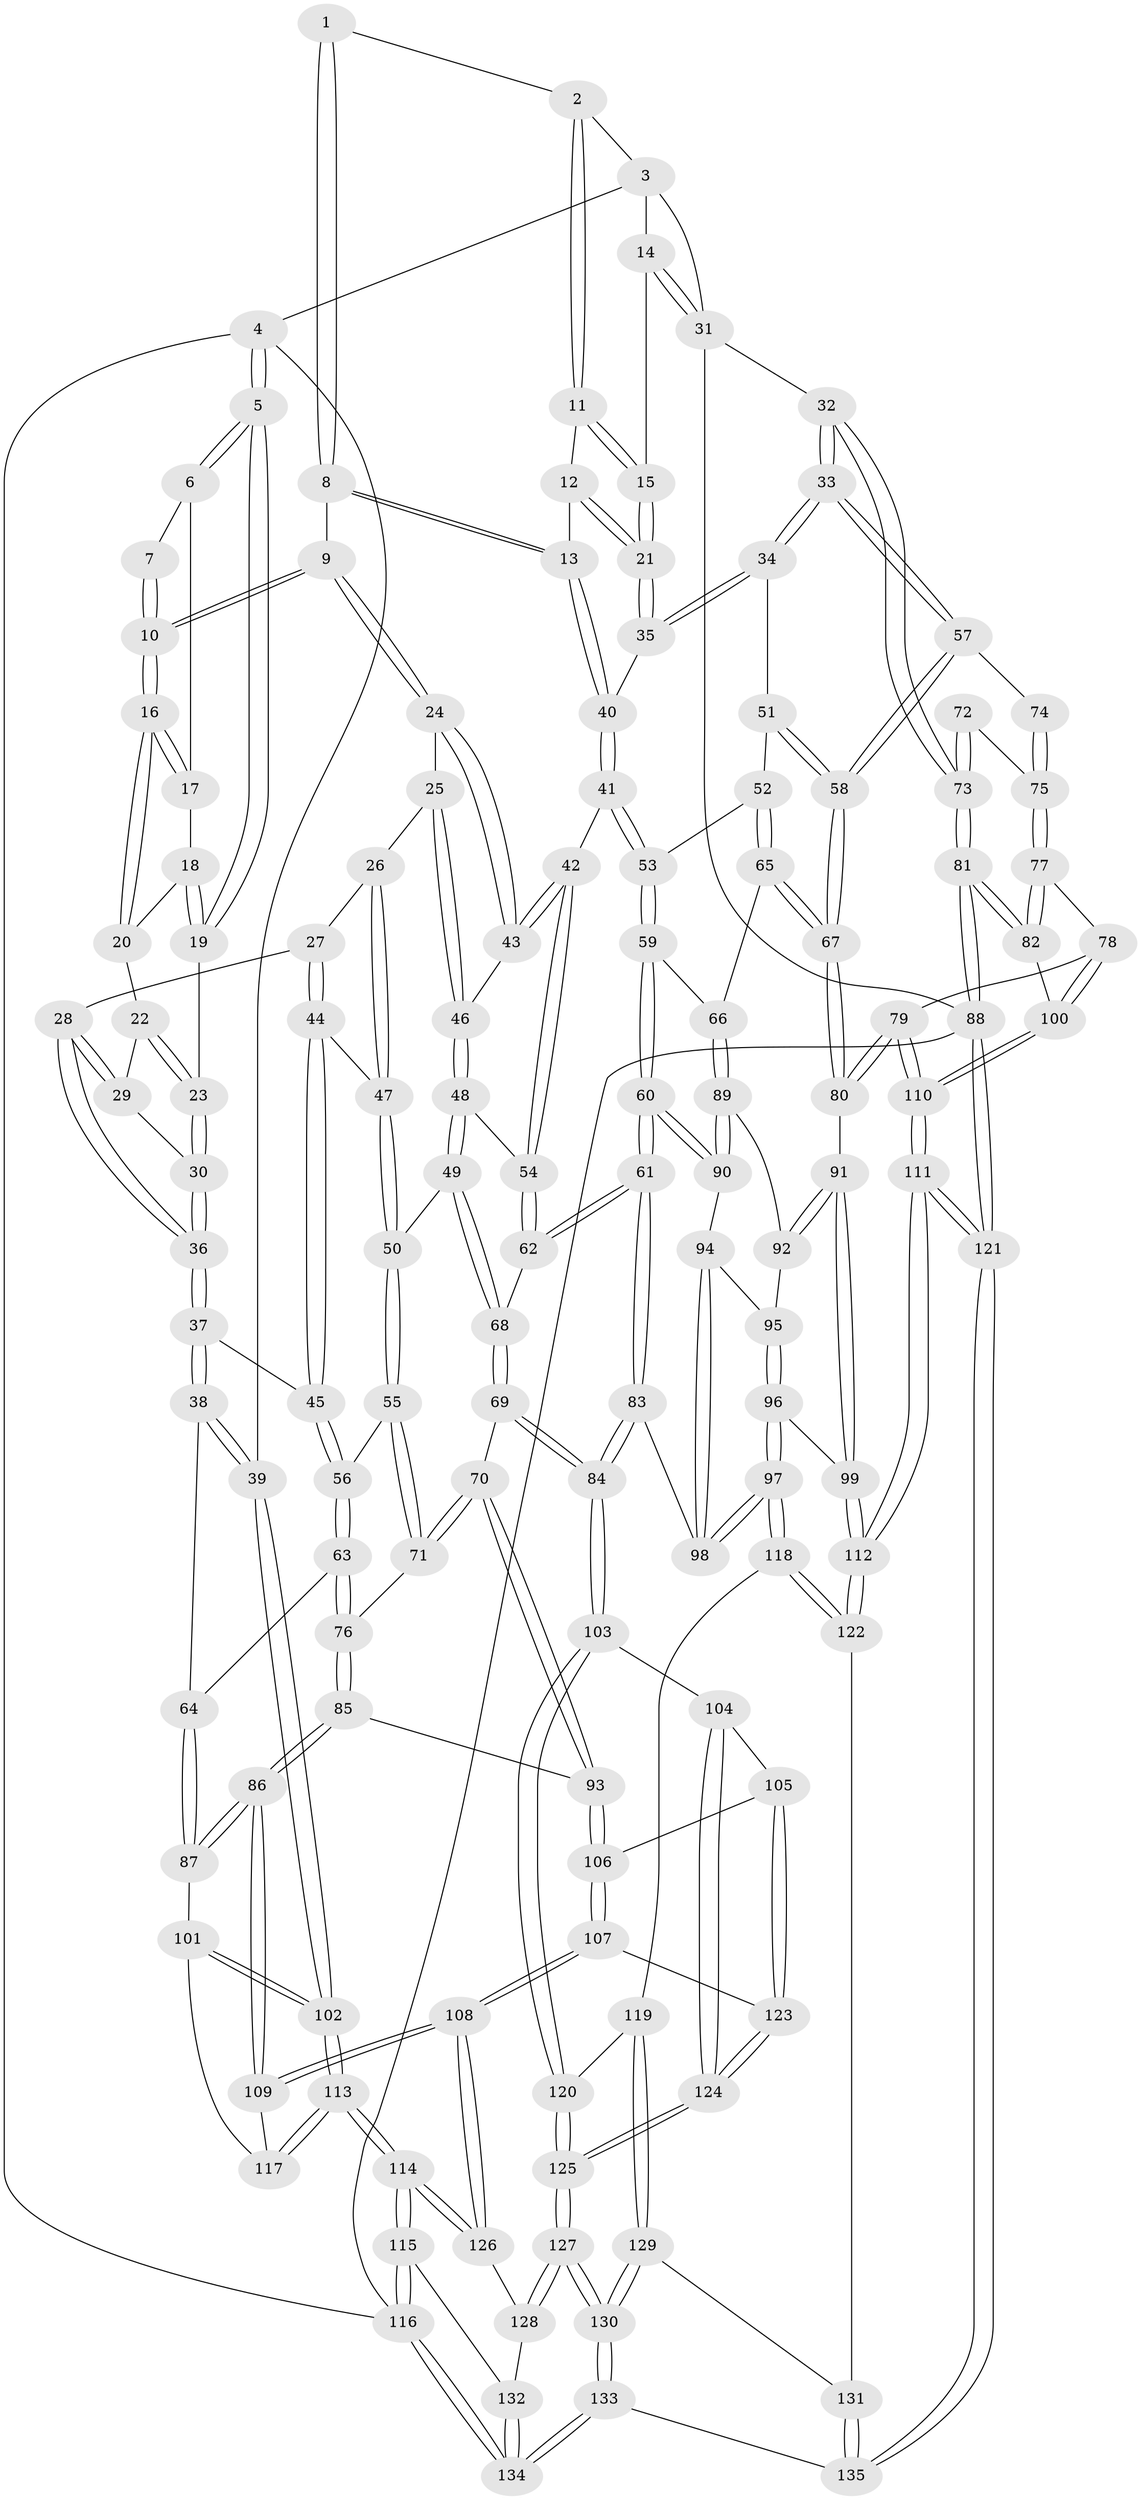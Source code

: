 // Generated by graph-tools (version 1.1) at 2025/11/02/27/25 16:11:53]
// undirected, 135 vertices, 334 edges
graph export_dot {
graph [start="1"]
  node [color=gray90,style=filled];
  1 [pos="+0.6484551737825923+0"];
  2 [pos="+0.6720940328699735+0"];
  3 [pos="+0.7087344530293218+0"];
  4 [pos="+0+0"];
  5 [pos="+0+0"];
  6 [pos="+0.027583489148568865+0"];
  7 [pos="+0.47506257171134403+0"];
  8 [pos="+0.5255787054658686+0.2034526445834411"];
  9 [pos="+0.4124294223871677+0.1984943405153434"];
  10 [pos="+0.38221348254352844+0.1500274322205771"];
  11 [pos="+0.6636059712440568+0.14463331453834113"];
  12 [pos="+0.6548767258749553+0.15512129522357515"];
  13 [pos="+0.5686264206158449+0.23090168100837524"];
  14 [pos="+0.8697119651753596+0.12739999030293767"];
  15 [pos="+0.7922873513813281+0.19020202511111586"];
  16 [pos="+0.35365188826188343+0.144253073076764"];
  17 [pos="+0.1525005300097522+0"];
  18 [pos="+0.24334362224144843+0.11582996533937975"];
  19 [pos="+0+0.05891094641116022"];
  20 [pos="+0.26965480533629826+0.15473772400040206"];
  21 [pos="+0.7440700380578685+0.2716337079353227"];
  22 [pos="+0.23457412996055652+0.17618857062294357"];
  23 [pos="+0.01698534649344727+0.10090635796194006"];
  24 [pos="+0.40680045350169713+0.21247742319966467"];
  25 [pos="+0.3536769307823818+0.29285590564135355"];
  26 [pos="+0.3077565042437764+0.3143489925968933"];
  27 [pos="+0.23841267864794277+0.29068480271402214"];
  28 [pos="+0.22576123274993976+0.28205971255070106"];
  29 [pos="+0.22327004953555252+0.22625885455955363"];
  30 [pos="+0.06874935865752554+0.206580885226225"];
  31 [pos="+1+0.2825260983311982"];
  32 [pos="+1+0.2993529758712595"];
  33 [pos="+1+0.33933246173832127"];
  34 [pos="+0.7879720448597904+0.3643255875633057"];
  35 [pos="+0.7321270252018949+0.2964874855963561"];
  36 [pos="+0.10257383123176517+0.30681624454497436"];
  37 [pos="+0.09703022520516548+0.3252525803007144"];
  38 [pos="+0+0.48192891089440076"];
  39 [pos="+0+0.48405725810011063"];
  40 [pos="+0.6126878366997979+0.3045320552669275"];
  41 [pos="+0.5725447839700935+0.4037976698114691"];
  42 [pos="+0.5593641449526515+0.408185526153456"];
  43 [pos="+0.5022918796150748+0.39608781170695384"];
  44 [pos="+0.18228387336701793+0.42849843774577995"];
  45 [pos="+0.16274603582385253+0.43618206715009816"];
  46 [pos="+0.421337780393358+0.40593107501863646"];
  47 [pos="+0.2818839764268931+0.41471139077046487"];
  48 [pos="+0.38149801033190023+0.4651470222654369"];
  49 [pos="+0.3469893290645598+0.4921944350061413"];
  50 [pos="+0.344329258699381+0.49253413811326197"];
  51 [pos="+0.7684536426106876+0.4349502699438903"];
  52 [pos="+0.7072773400549515+0.46694422947239367"];
  53 [pos="+0.6078124714436764+0.4410641188993121"];
  54 [pos="+0.5032425253570488+0.5043538214693724"];
  55 [pos="+0.3165482342448137+0.5266733418924749"];
  56 [pos="+0.14614533212646125+0.48679205913537177"];
  57 [pos="+0.8681942082315446+0.5282382296732244"];
  58 [pos="+0.8487273066276411+0.5352932371533866"];
  59 [pos="+0.6111457885700337+0.5452667621860084"];
  60 [pos="+0.5495134202604129+0.6085558456280536"];
  61 [pos="+0.5320369629741998+0.6131232263304073"];
  62 [pos="+0.49620492007768596+0.5630274844622039"];
  63 [pos="+0.118713959489981+0.5250989778791681"];
  64 [pos="+0.11410670440300946+0.5263047595898096"];
  65 [pos="+0.710498130311769+0.5781338376971059"];
  66 [pos="+0.7064748519696973+0.5800152439331799"];
  67 [pos="+0.8106911718316674+0.6030082305607853"];
  68 [pos="+0.4234335848306474+0.5593935913983772"];
  69 [pos="+0.3761755552986583+0.6783204671785109"];
  70 [pos="+0.32209360997157205+0.6496920175949126"];
  71 [pos="+0.31419453556064303+0.5337632765056106"];
  72 [pos="+0.9670658128476575+0.575119281435716"];
  73 [pos="+1+0.5264831001804833"];
  74 [pos="+0.8905167771465103+0.5471899104068237"];
  75 [pos="+0.9352173748775593+0.6000873661247196"];
  76 [pos="+0.18523079777484378+0.594322362148413"];
  77 [pos="+0.9464250147994065+0.6632790909974092"];
  78 [pos="+0.9283742396110956+0.6689548033294896"];
  79 [pos="+0.8462771584525121+0.6858823670305324"];
  80 [pos="+0.8272370081388783+0.6686866312653272"];
  81 [pos="+1+0.6519369444696289"];
  82 [pos="+1+0.671794577470655"];
  83 [pos="+0.5002466436590531+0.6895333200362234"];
  84 [pos="+0.4239771974471404+0.7331570911324528"];
  85 [pos="+0.21291669885914152+0.6749491949806707"];
  86 [pos="+0.10145894431686976+0.7251874310561672"];
  87 [pos="+0.06473489004359038+0.6992211618440766"];
  88 [pos="+1+1"];
  89 [pos="+0.6888884514202671+0.6077926168513283"];
  90 [pos="+0.5521474869047972+0.609662671297276"];
  91 [pos="+0.7185874273613418+0.7194986537224368"];
  92 [pos="+0.6822454880284843+0.6263227029972782"];
  93 [pos="+0.22328224246469053+0.6796191653911816"];
  94 [pos="+0.6198694987401983+0.6509242537930824"];
  95 [pos="+0.6391551935284808+0.6559948512917588"];
  96 [pos="+0.6571950012432579+0.7439822516937342"];
  97 [pos="+0.6063474443462799+0.7569162672248251"];
  98 [pos="+0.5859111347504802+0.7402870415565099"];
  99 [pos="+0.6939412233594217+0.7489610983730834"];
  100 [pos="+0.9537606451497042+0.7685064325019382"];
  101 [pos="+0+0.6909080013398514"];
  102 [pos="+0+0.6687192617744552"];
  103 [pos="+0.422949222557138+0.737890023230531"];
  104 [pos="+0.3616668675880525+0.7676905133454024"];
  105 [pos="+0.35944484550085737+0.7677670158873697"];
  106 [pos="+0.24666644056861473+0.7660010631420833"];
  107 [pos="+0.23153425458771296+0.8105623561490494"];
  108 [pos="+0.11066354731065592+0.8178623379116176"];
  109 [pos="+0.1096573897610641+0.8098013877078428"];
  110 [pos="+0.8715598789256795+0.8545368480995456"];
  111 [pos="+0.8543618639483052+1"];
  112 [pos="+0.7942958714026006+0.9648158134465392"];
  113 [pos="+0+0.7813360528004205"];
  114 [pos="+0+0.8193823627012546"];
  115 [pos="+0+0.9686929140678122"];
  116 [pos="+0+1"];
  117 [pos="+0.02959154067858596+0.7806388988195796"];
  118 [pos="+0.5762036231051568+0.8606632577867733"];
  119 [pos="+0.468251826516225+0.850959126490141"];
  120 [pos="+0.45097202326352437+0.8304785215011447"];
  121 [pos="+1+1"];
  122 [pos="+0.6128479991764685+0.9011096902472685"];
  123 [pos="+0.24780001559859105+0.8399477400360261"];
  124 [pos="+0.27882861203015435+0.9040487622296859"];
  125 [pos="+0.2813670367150394+0.9205524509517533"];
  126 [pos="+0.10504681226117753+0.8290140774124173"];
  127 [pos="+0.2618880836652634+1"];
  128 [pos="+0.10717207125825567+0.8704997073700046"];
  129 [pos="+0.46026869045391866+0.8976535665059755"];
  130 [pos="+0.2679150571264218+1"];
  131 [pos="+0.5042728887995572+1"];
  132 [pos="+0.06938710706844449+0.9098933919418429"];
  133 [pos="+0.2604058383454336+1"];
  134 [pos="+0.09953947735967757+1"];
  135 [pos="+0.46381346291774406+1"];
  1 -- 2;
  1 -- 8;
  1 -- 8;
  2 -- 3;
  2 -- 11;
  2 -- 11;
  3 -- 4;
  3 -- 14;
  3 -- 31;
  4 -- 5;
  4 -- 5;
  4 -- 39;
  4 -- 116;
  5 -- 6;
  5 -- 6;
  5 -- 19;
  5 -- 19;
  6 -- 7;
  6 -- 17;
  7 -- 10;
  7 -- 10;
  8 -- 9;
  8 -- 13;
  8 -- 13;
  9 -- 10;
  9 -- 10;
  9 -- 24;
  9 -- 24;
  10 -- 16;
  10 -- 16;
  11 -- 12;
  11 -- 15;
  11 -- 15;
  12 -- 13;
  12 -- 21;
  12 -- 21;
  13 -- 40;
  13 -- 40;
  14 -- 15;
  14 -- 31;
  14 -- 31;
  15 -- 21;
  15 -- 21;
  16 -- 17;
  16 -- 17;
  16 -- 20;
  16 -- 20;
  17 -- 18;
  18 -- 19;
  18 -- 19;
  18 -- 20;
  19 -- 23;
  20 -- 22;
  21 -- 35;
  21 -- 35;
  22 -- 23;
  22 -- 23;
  22 -- 29;
  23 -- 30;
  23 -- 30;
  24 -- 25;
  24 -- 43;
  24 -- 43;
  25 -- 26;
  25 -- 46;
  25 -- 46;
  26 -- 27;
  26 -- 47;
  26 -- 47;
  27 -- 28;
  27 -- 44;
  27 -- 44;
  28 -- 29;
  28 -- 29;
  28 -- 36;
  28 -- 36;
  29 -- 30;
  30 -- 36;
  30 -- 36;
  31 -- 32;
  31 -- 88;
  32 -- 33;
  32 -- 33;
  32 -- 73;
  32 -- 73;
  33 -- 34;
  33 -- 34;
  33 -- 57;
  33 -- 57;
  34 -- 35;
  34 -- 35;
  34 -- 51;
  35 -- 40;
  36 -- 37;
  36 -- 37;
  37 -- 38;
  37 -- 38;
  37 -- 45;
  38 -- 39;
  38 -- 39;
  38 -- 64;
  39 -- 102;
  39 -- 102;
  40 -- 41;
  40 -- 41;
  41 -- 42;
  41 -- 53;
  41 -- 53;
  42 -- 43;
  42 -- 43;
  42 -- 54;
  42 -- 54;
  43 -- 46;
  44 -- 45;
  44 -- 45;
  44 -- 47;
  45 -- 56;
  45 -- 56;
  46 -- 48;
  46 -- 48;
  47 -- 50;
  47 -- 50;
  48 -- 49;
  48 -- 49;
  48 -- 54;
  49 -- 50;
  49 -- 68;
  49 -- 68;
  50 -- 55;
  50 -- 55;
  51 -- 52;
  51 -- 58;
  51 -- 58;
  52 -- 53;
  52 -- 65;
  52 -- 65;
  53 -- 59;
  53 -- 59;
  54 -- 62;
  54 -- 62;
  55 -- 56;
  55 -- 71;
  55 -- 71;
  56 -- 63;
  56 -- 63;
  57 -- 58;
  57 -- 58;
  57 -- 74;
  58 -- 67;
  58 -- 67;
  59 -- 60;
  59 -- 60;
  59 -- 66;
  60 -- 61;
  60 -- 61;
  60 -- 90;
  60 -- 90;
  61 -- 62;
  61 -- 62;
  61 -- 83;
  61 -- 83;
  62 -- 68;
  63 -- 64;
  63 -- 76;
  63 -- 76;
  64 -- 87;
  64 -- 87;
  65 -- 66;
  65 -- 67;
  65 -- 67;
  66 -- 89;
  66 -- 89;
  67 -- 80;
  67 -- 80;
  68 -- 69;
  68 -- 69;
  69 -- 70;
  69 -- 84;
  69 -- 84;
  70 -- 71;
  70 -- 71;
  70 -- 93;
  70 -- 93;
  71 -- 76;
  72 -- 73;
  72 -- 73;
  72 -- 75;
  73 -- 81;
  73 -- 81;
  74 -- 75;
  74 -- 75;
  75 -- 77;
  75 -- 77;
  76 -- 85;
  76 -- 85;
  77 -- 78;
  77 -- 82;
  77 -- 82;
  78 -- 79;
  78 -- 100;
  78 -- 100;
  79 -- 80;
  79 -- 80;
  79 -- 110;
  79 -- 110;
  80 -- 91;
  81 -- 82;
  81 -- 82;
  81 -- 88;
  81 -- 88;
  82 -- 100;
  83 -- 84;
  83 -- 84;
  83 -- 98;
  84 -- 103;
  84 -- 103;
  85 -- 86;
  85 -- 86;
  85 -- 93;
  86 -- 87;
  86 -- 87;
  86 -- 109;
  86 -- 109;
  87 -- 101;
  88 -- 121;
  88 -- 121;
  88 -- 116;
  89 -- 90;
  89 -- 90;
  89 -- 92;
  90 -- 94;
  91 -- 92;
  91 -- 92;
  91 -- 99;
  91 -- 99;
  92 -- 95;
  93 -- 106;
  93 -- 106;
  94 -- 95;
  94 -- 98;
  94 -- 98;
  95 -- 96;
  95 -- 96;
  96 -- 97;
  96 -- 97;
  96 -- 99;
  97 -- 98;
  97 -- 98;
  97 -- 118;
  97 -- 118;
  99 -- 112;
  99 -- 112;
  100 -- 110;
  100 -- 110;
  101 -- 102;
  101 -- 102;
  101 -- 117;
  102 -- 113;
  102 -- 113;
  103 -- 104;
  103 -- 120;
  103 -- 120;
  104 -- 105;
  104 -- 124;
  104 -- 124;
  105 -- 106;
  105 -- 123;
  105 -- 123;
  106 -- 107;
  106 -- 107;
  107 -- 108;
  107 -- 108;
  107 -- 123;
  108 -- 109;
  108 -- 109;
  108 -- 126;
  108 -- 126;
  109 -- 117;
  110 -- 111;
  110 -- 111;
  111 -- 112;
  111 -- 112;
  111 -- 121;
  111 -- 121;
  112 -- 122;
  112 -- 122;
  113 -- 114;
  113 -- 114;
  113 -- 117;
  113 -- 117;
  114 -- 115;
  114 -- 115;
  114 -- 126;
  114 -- 126;
  115 -- 116;
  115 -- 116;
  115 -- 132;
  116 -- 134;
  116 -- 134;
  118 -- 119;
  118 -- 122;
  118 -- 122;
  119 -- 120;
  119 -- 129;
  119 -- 129;
  120 -- 125;
  120 -- 125;
  121 -- 135;
  121 -- 135;
  122 -- 131;
  123 -- 124;
  123 -- 124;
  124 -- 125;
  124 -- 125;
  125 -- 127;
  125 -- 127;
  126 -- 128;
  127 -- 128;
  127 -- 128;
  127 -- 130;
  127 -- 130;
  128 -- 132;
  129 -- 130;
  129 -- 130;
  129 -- 131;
  130 -- 133;
  130 -- 133;
  131 -- 135;
  131 -- 135;
  132 -- 134;
  132 -- 134;
  133 -- 134;
  133 -- 134;
  133 -- 135;
}
